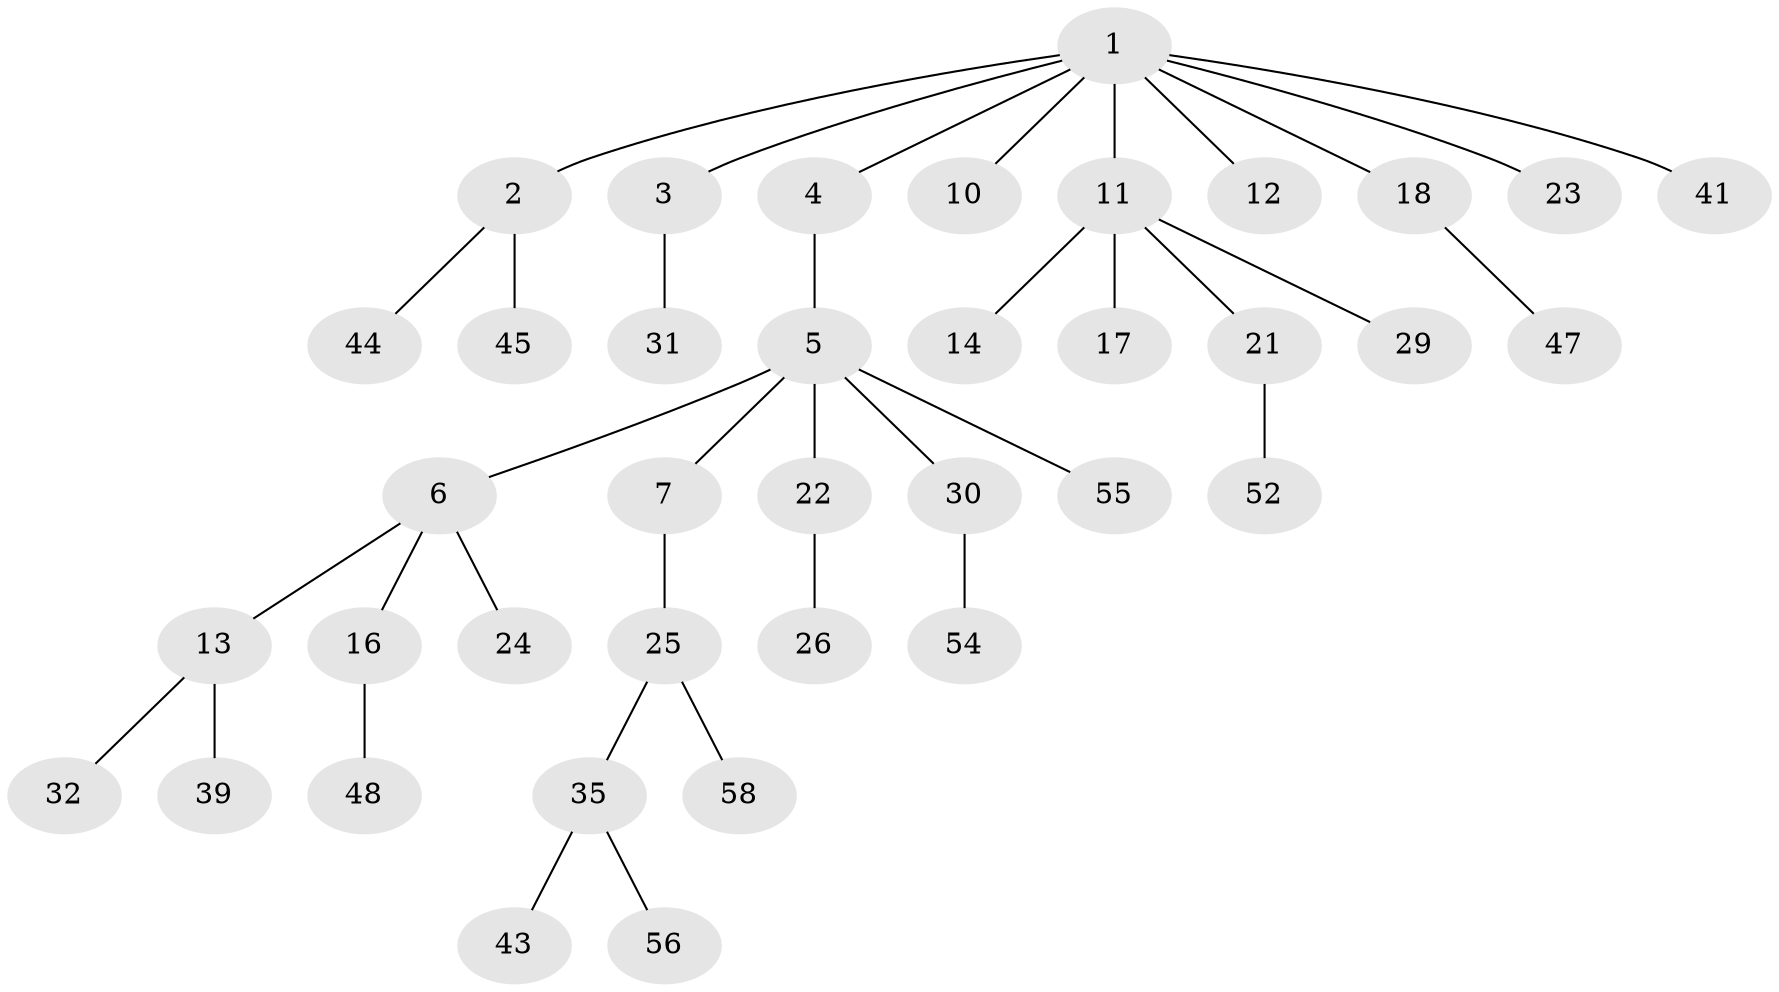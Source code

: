 // original degree distribution, {10: 0.017241379310344827, 2: 0.22413793103448276, 3: 0.13793103448275862, 7: 0.017241379310344827, 4: 0.06896551724137931, 1: 0.5344827586206896}
// Generated by graph-tools (version 1.1) at 2025/11/02/27/25 16:11:28]
// undirected, 38 vertices, 37 edges
graph export_dot {
graph [start="1"]
  node [color=gray90,style=filled];
  1 [super="+28"];
  2 [super="+9"];
  3 [super="+36"];
  4;
  5 [super="+49"];
  6 [super="+8"];
  7 [super="+19"];
  10 [super="+33"];
  11 [super="+15"];
  12;
  13 [super="+40"];
  14;
  16 [super="+27"];
  17 [super="+20"];
  18;
  21;
  22 [super="+53"];
  23;
  24;
  25 [super="+57"];
  26 [super="+37"];
  29;
  30 [super="+38"];
  31 [super="+34"];
  32;
  35 [super="+46"];
  39;
  41 [super="+42"];
  43;
  44 [super="+50"];
  45 [super="+51"];
  47;
  48;
  52;
  54;
  55;
  56;
  58;
  1 -- 2;
  1 -- 3;
  1 -- 4;
  1 -- 10;
  1 -- 11;
  1 -- 12;
  1 -- 18;
  1 -- 23;
  1 -- 41;
  2 -- 44;
  2 -- 45;
  3 -- 31;
  4 -- 5;
  5 -- 6;
  5 -- 7;
  5 -- 22;
  5 -- 30;
  5 -- 55;
  6 -- 24;
  6 -- 16;
  6 -- 13;
  7 -- 25;
  11 -- 14;
  11 -- 17;
  11 -- 21;
  11 -- 29;
  13 -- 32;
  13 -- 39;
  16 -- 48;
  18 -- 47;
  21 -- 52;
  22 -- 26;
  25 -- 35;
  25 -- 58;
  30 -- 54;
  35 -- 43;
  35 -- 56;
}
